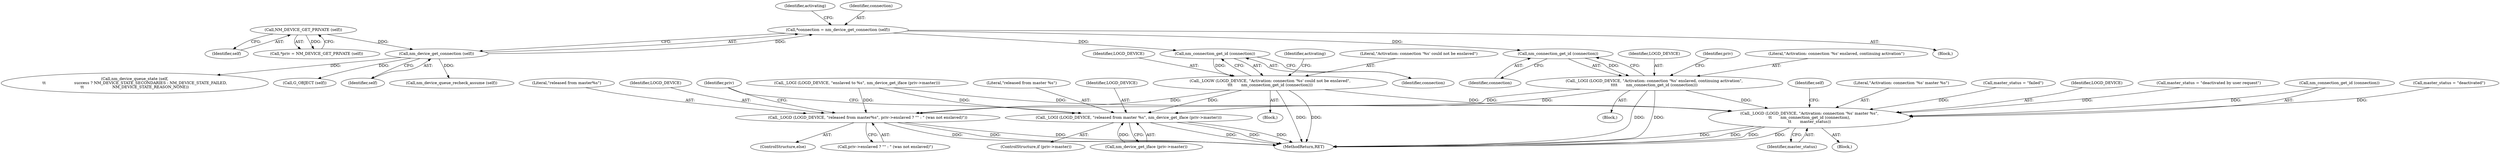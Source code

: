 digraph "0_NetworkManager_d5fc88e573fa58b93034b04d35a2454f5d28cad9@API" {
"1002349" [label="(Call,*connection = nm_device_get_connection (self))"];
"1002351" [label="(Call,nm_device_get_connection (self))"];
"1002346" [label="(Call,NM_DEVICE_GET_PRIVATE (self))"];
"1002380" [label="(Call,nm_connection_get_id (connection))"];
"1002377" [label="(Call,_LOGI (LOGD_DEVICE, \"Activation: connection '%s' enslaved, continuing activation\",\n\t\t\t\t       nm_connection_get_id (connection)))"];
"1002492" [label="(Call,_LOGD (LOGD_DEVICE, \"Activation: connection '%s' master %s\",\n\t\t       nm_connection_get_id (connection),\n\t\t       master_status))"];
"1002507" [label="(Call,_LOGI (LOGD_DEVICE, \"released from master %s\", nm_device_get_iface (priv->master)))"];
"1002515" [label="(Call,_LOGD (LOGD_DEVICE, \"released from master%s\", priv->enslaved ? \"\" : \" (was not enslaved)\"))"];
"1002406" [label="(Call,nm_connection_get_id (connection))"];
"1002403" [label="(Call,_LOGW (LOGD_DEVICE, \"Activation: connection '%s' could not be enslaved\",\n\t\t\t       nm_connection_get_id (connection)))"];
"1002347" [label="(Identifier,self)"];
"1002421" [label="(Call,nm_device_queue_state (self,\n\t\t                       success ? NM_DEVICE_STATE_SECONDARIES : NM_DEVICE_STATE_FAILED,\n\t\t                       NM_DEVICE_STATE_REASON_NONE))"];
"1002381" [label="(Identifier,connection)"];
"1002469" [label="(Call,master_status = \"failed\")"];
"1002514" [label="(ControlStructure,else)"];
"1002405" [label="(Literal,\"Activation: connection '%s' could not be enslaved\")"];
"1002503" [label="(ControlStructure,if (priv->master))"];
"1002406" [label="(Call,nm_connection_get_id (connection))"];
"1002510" [label="(Call,nm_device_get_iface (priv->master))"];
"1002460" [label="(Block,)"];
"1002492" [label="(Call,_LOGD (LOGD_DEVICE, \"Activation: connection '%s' master %s\",\n\t\t       nm_connection_get_id (connection),\n\t\t       master_status))"];
"1002507" [label="(Call,_LOGI (LOGD_DEVICE, \"released from master %s\", nm_device_get_iface (priv->master)))"];
"1002403" [label="(Call,_LOGW (LOGD_DEVICE, \"Activation: connection '%s' could not be enslaved\",\n\t\t\t       nm_connection_get_id (connection)))"];
"1002495" [label="(Call,nm_connection_get_id (connection))"];
"1002407" [label="(Identifier,connection)"];
"1002378" [label="(Identifier,LOGD_DEVICE)"];
"1002509" [label="(Literal,\"released from master %s\")"];
"1002404" [label="(Identifier,LOGD_DEVICE)"];
"1002493" [label="(Identifier,LOGD_DEVICE)"];
"1002344" [label="(Call,*priv = NM_DEVICE_GET_PRIVATE (self))"];
"1002518" [label="(Call,priv->enslaved ? \"\" : \" (was not enslaved)\")"];
"1002346" [label="(Call,NM_DEVICE_GET_PRIVATE (self))"];
"1002396" [label="(Call,G_OBJECT (self))"];
"1002377" [label="(Call,_LOGI (LOGD_DEVICE, \"Activation: connection '%s' enslaved, continuing activation\",\n\t\t\t\t       nm_connection_get_id (connection)))"];
"1002481" [label="(Call,master_status = \"deactivated by user request\")"];
"1002380" [label="(Call,nm_connection_get_id (connection))"];
"1002429" [label="(Call,nm_device_queue_recheck_assume (self))"];
"1002376" [label="(Block,)"];
"1002355" [label="(Identifier,activating)"];
"1002516" [label="(Identifier,LOGD_DEVICE)"];
"1002409" [label="(Identifier,activating)"];
"1002349" [label="(Call,*connection = nm_device_get_connection (self))"];
"1002351" [label="(Call,nm_device_get_connection (self))"];
"1002392" [label="(Identifier,priv)"];
"1002489" [label="(Call,master_status = \"deactivated\")"];
"1002508" [label="(Identifier,LOGD_DEVICE)"];
"1002342" [label="(Block,)"];
"1002497" [label="(Identifier,master_status)"];
"1002379" [label="(Literal,\"Activation: connection '%s' enslaved, continuing activation\")"];
"1002383" [label="(Call,_LOGI (LOGD_DEVICE, \"enslaved to %s\", nm_device_get_iface (priv->master)))"];
"1002515" [label="(Call,_LOGD (LOGD_DEVICE, \"released from master%s\", priv->enslaved ? \"\" : \" (was not enslaved)\"))"];
"1007368" [label="(MethodReturn,RET)"];
"1002517" [label="(Literal,\"released from master%s\")"];
"1002402" [label="(Block,)"];
"1002499" [label="(Identifier,self)"];
"1002526" [label="(Identifier,priv)"];
"1002352" [label="(Identifier,self)"];
"1002350" [label="(Identifier,connection)"];
"1002494" [label="(Literal,\"Activation: connection '%s' master %s\")"];
"1002349" -> "1002342"  [label="AST: "];
"1002349" -> "1002351"  [label="CFG: "];
"1002350" -> "1002349"  [label="AST: "];
"1002351" -> "1002349"  [label="AST: "];
"1002355" -> "1002349"  [label="CFG: "];
"1002351" -> "1002349"  [label="DDG: "];
"1002349" -> "1002380"  [label="DDG: "];
"1002349" -> "1002406"  [label="DDG: "];
"1002351" -> "1002352"  [label="CFG: "];
"1002352" -> "1002351"  [label="AST: "];
"1002346" -> "1002351"  [label="DDG: "];
"1002351" -> "1002396"  [label="DDG: "];
"1002351" -> "1002421"  [label="DDG: "];
"1002351" -> "1002429"  [label="DDG: "];
"1002346" -> "1002344"  [label="AST: "];
"1002346" -> "1002347"  [label="CFG: "];
"1002347" -> "1002346"  [label="AST: "];
"1002344" -> "1002346"  [label="CFG: "];
"1002346" -> "1002344"  [label="DDG: "];
"1002380" -> "1002377"  [label="AST: "];
"1002380" -> "1002381"  [label="CFG: "];
"1002381" -> "1002380"  [label="AST: "];
"1002377" -> "1002380"  [label="CFG: "];
"1002380" -> "1002377"  [label="DDG: "];
"1002377" -> "1002376"  [label="AST: "];
"1002378" -> "1002377"  [label="AST: "];
"1002379" -> "1002377"  [label="AST: "];
"1002392" -> "1002377"  [label="CFG: "];
"1002377" -> "1007368"  [label="DDG: "];
"1002377" -> "1007368"  [label="DDG: "];
"1002377" -> "1002492"  [label="DDG: "];
"1002377" -> "1002507"  [label="DDG: "];
"1002377" -> "1002515"  [label="DDG: "];
"1002492" -> "1002460"  [label="AST: "];
"1002492" -> "1002497"  [label="CFG: "];
"1002493" -> "1002492"  [label="AST: "];
"1002494" -> "1002492"  [label="AST: "];
"1002495" -> "1002492"  [label="AST: "];
"1002497" -> "1002492"  [label="AST: "];
"1002499" -> "1002492"  [label="CFG: "];
"1002492" -> "1007368"  [label="DDG: "];
"1002492" -> "1007368"  [label="DDG: "];
"1002492" -> "1007368"  [label="DDG: "];
"1002492" -> "1007368"  [label="DDG: "];
"1002403" -> "1002492"  [label="DDG: "];
"1002383" -> "1002492"  [label="DDG: "];
"1002495" -> "1002492"  [label="DDG: "];
"1002469" -> "1002492"  [label="DDG: "];
"1002481" -> "1002492"  [label="DDG: "];
"1002489" -> "1002492"  [label="DDG: "];
"1002507" -> "1002503"  [label="AST: "];
"1002507" -> "1002510"  [label="CFG: "];
"1002508" -> "1002507"  [label="AST: "];
"1002509" -> "1002507"  [label="AST: "];
"1002510" -> "1002507"  [label="AST: "];
"1002526" -> "1002507"  [label="CFG: "];
"1002507" -> "1007368"  [label="DDG: "];
"1002507" -> "1007368"  [label="DDG: "];
"1002507" -> "1007368"  [label="DDG: "];
"1002403" -> "1002507"  [label="DDG: "];
"1002383" -> "1002507"  [label="DDG: "];
"1002510" -> "1002507"  [label="DDG: "];
"1002515" -> "1002514"  [label="AST: "];
"1002515" -> "1002518"  [label="CFG: "];
"1002516" -> "1002515"  [label="AST: "];
"1002517" -> "1002515"  [label="AST: "];
"1002518" -> "1002515"  [label="AST: "];
"1002526" -> "1002515"  [label="CFG: "];
"1002515" -> "1007368"  [label="DDG: "];
"1002515" -> "1007368"  [label="DDG: "];
"1002515" -> "1007368"  [label="DDG: "];
"1002403" -> "1002515"  [label="DDG: "];
"1002383" -> "1002515"  [label="DDG: "];
"1002406" -> "1002403"  [label="AST: "];
"1002406" -> "1002407"  [label="CFG: "];
"1002407" -> "1002406"  [label="AST: "];
"1002403" -> "1002406"  [label="CFG: "];
"1002406" -> "1002403"  [label="DDG: "];
"1002403" -> "1002402"  [label="AST: "];
"1002404" -> "1002403"  [label="AST: "];
"1002405" -> "1002403"  [label="AST: "];
"1002409" -> "1002403"  [label="CFG: "];
"1002403" -> "1007368"  [label="DDG: "];
"1002403" -> "1007368"  [label="DDG: "];
}
